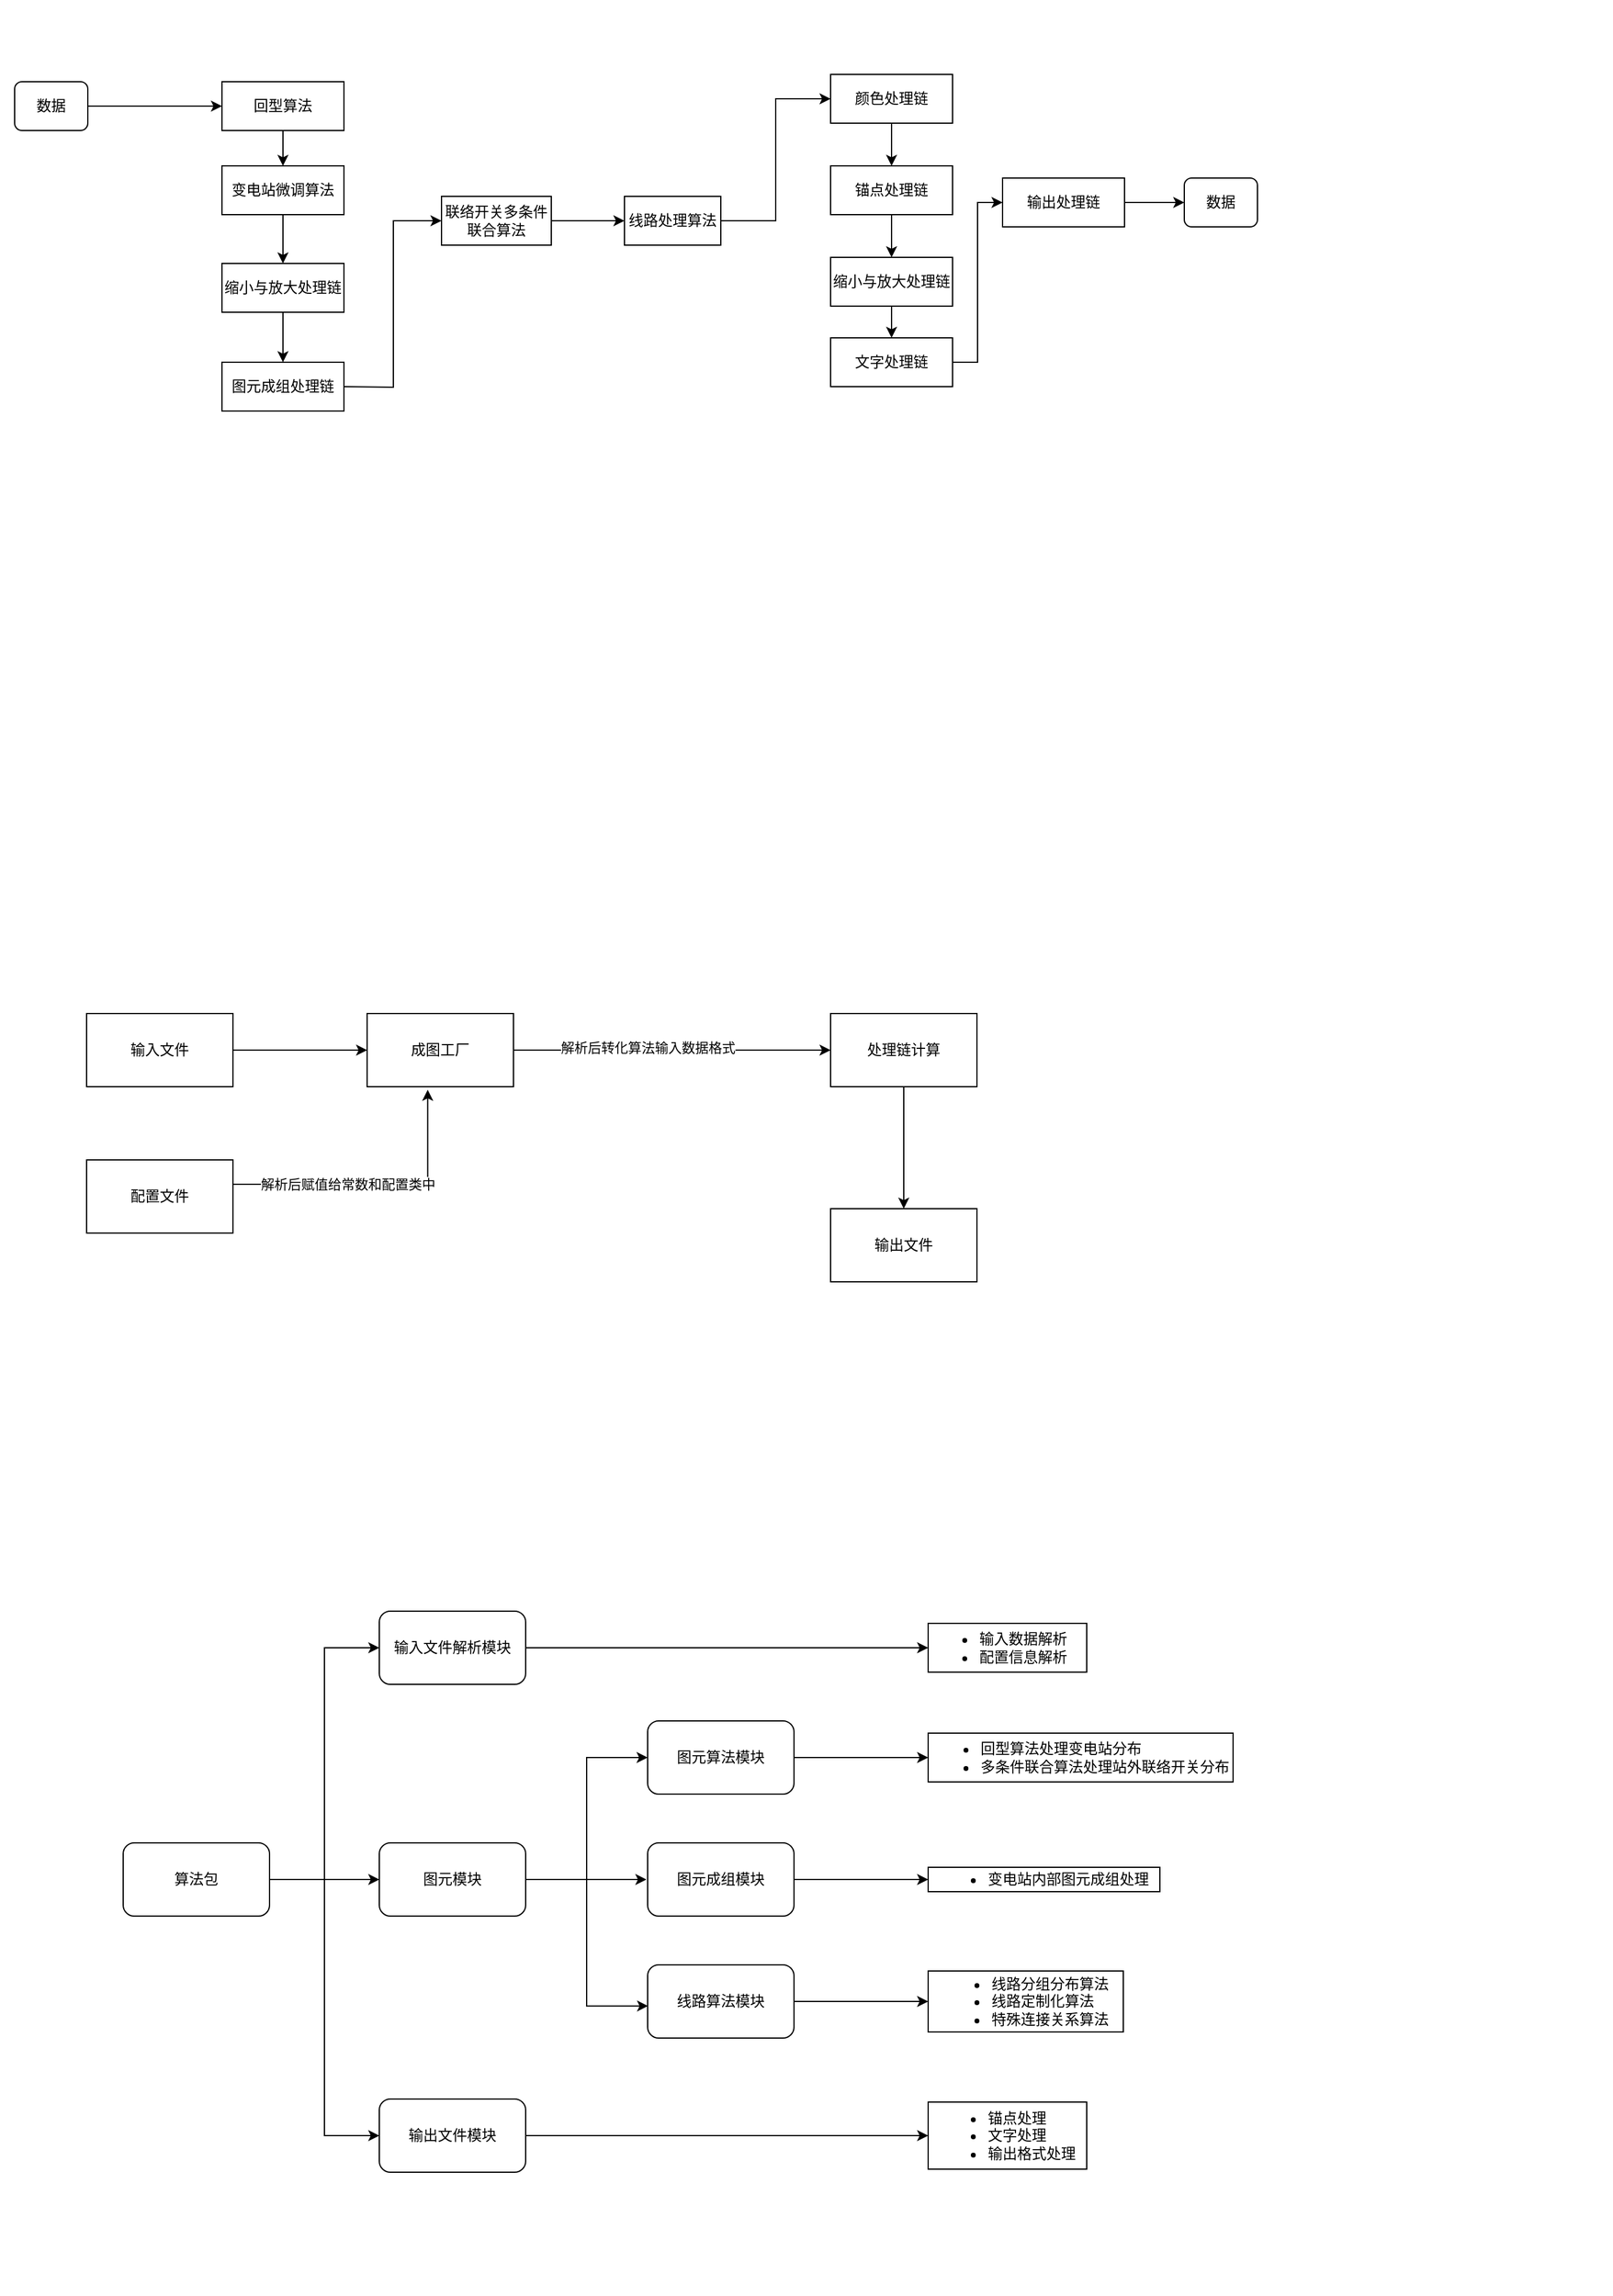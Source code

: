 <mxfile version="21.5.2" type="github">
  <diagram id="prtHgNgQTEPvFCAcTncT" name="Page-1">
    <mxGraphModel dx="1315" dy="1849" grid="1" gridSize="10" guides="1" tooltips="1" connect="1" arrows="1" fold="1" page="1" pageScale="1" pageWidth="827" pageHeight="1169" math="0" shadow="0">
      <root>
        <mxCell id="0" />
        <mxCell id="1" parent="0" />
        <mxCell id="dNxyNK7c78bLwvsdeMH5-11" value="&lt;font style=&quot;vertical-align: inherit;&quot;&gt;&lt;font style=&quot;vertical-align: inherit;&quot;&gt;&lt;font style=&quot;vertical-align: inherit;&quot;&gt;&lt;font color=&quot;#ffffff&quot; style=&quot;vertical-align: inherit;&quot;&gt;算法包流程图&lt;/font&gt;&lt;/font&gt;&lt;/font&gt;&lt;/font&gt;" style="swimlane;html=1;startSize=20;horizontal=1;containerType=tree;glass=0;strokeColor=#FFFFFF;" parent="1" vertex="1">
          <mxGeometry x="240" y="-140" width="790" height="370" as="geometry" />
        </mxCell>
        <mxCell id="Hgh8s4Pm92tYtfzgSs3c-5" style="edgeStyle=orthogonalEdgeStyle;rounded=0;orthogonalLoop=1;jettySize=auto;html=1;exitX=1;exitY=0.5;exitDx=0;exitDy=0;" parent="dNxyNK7c78bLwvsdeMH5-11" source="Hgh8s4Pm92tYtfzgSs3c-1" target="Hgh8s4Pm92tYtfzgSs3c-3" edge="1">
          <mxGeometry relative="1" as="geometry" />
        </mxCell>
        <mxCell id="Hgh8s4Pm92tYtfzgSs3c-1" value="&lt;font style=&quot;vertical-align: inherit;&quot;&gt;&lt;font style=&quot;vertical-align: inherit;&quot;&gt;输入文件&lt;/font&gt;&lt;/font&gt;" style="rounded=0;whiteSpace=wrap;html=1;" parent="dNxyNK7c78bLwvsdeMH5-11" vertex="1">
          <mxGeometry x="30" y="70" width="120" height="60" as="geometry" />
        </mxCell>
        <mxCell id="Hgh8s4Pm92tYtfzgSs3c-4" style="edgeStyle=orthogonalEdgeStyle;rounded=0;orthogonalLoop=1;jettySize=auto;html=1;exitX=1;exitY=0.5;exitDx=0;exitDy=0;entryX=0.414;entryY=1.042;entryDx=0;entryDy=0;entryPerimeter=0;" parent="dNxyNK7c78bLwvsdeMH5-11" source="Hgh8s4Pm92tYtfzgSs3c-2" target="Hgh8s4Pm92tYtfzgSs3c-3" edge="1">
          <mxGeometry relative="1" as="geometry">
            <Array as="points">
              <mxPoint x="210" y="210" />
              <mxPoint x="320" y="210" />
            </Array>
          </mxGeometry>
        </mxCell>
        <mxCell id="Hgh8s4Pm92tYtfzgSs3c-6" value="&lt;font style=&quot;vertical-align: inherit;&quot;&gt;&lt;font style=&quot;vertical-align: inherit;&quot;&gt;&lt;font style=&quot;vertical-align: inherit;&quot;&gt;&lt;font style=&quot;vertical-align: inherit;&quot;&gt;&lt;font style=&quot;vertical-align: inherit;&quot;&gt;&lt;font style=&quot;vertical-align: inherit;&quot;&gt;解析后赋值给常数和配置类中&lt;/font&gt;&lt;/font&gt;&lt;/font&gt;&lt;/font&gt;&lt;/font&gt;&lt;/font&gt;" style="edgeLabel;html=1;align=center;verticalAlign=middle;resizable=0;points=[];" parent="Hgh8s4Pm92tYtfzgSs3c-4" vertex="1" connectable="0">
          <mxGeometry x="-0.42" y="2" relative="1" as="geometry">
            <mxPoint x="32" y="2" as="offset" />
          </mxGeometry>
        </mxCell>
        <mxCell id="Hgh8s4Pm92tYtfzgSs3c-2" value="&lt;font style=&quot;vertical-align: inherit;&quot;&gt;&lt;font style=&quot;vertical-align: inherit;&quot;&gt;配置文件&lt;/font&gt;&lt;/font&gt;" style="rounded=0;whiteSpace=wrap;html=1;" parent="dNxyNK7c78bLwvsdeMH5-11" vertex="1">
          <mxGeometry x="30" y="190" width="120" height="60" as="geometry" />
        </mxCell>
        <mxCell id="Hgh8s4Pm92tYtfzgSs3c-8" style="edgeStyle=orthogonalEdgeStyle;rounded=0;orthogonalLoop=1;jettySize=auto;html=1;entryX=0;entryY=0.5;entryDx=0;entryDy=0;" parent="dNxyNK7c78bLwvsdeMH5-11" source="Hgh8s4Pm92tYtfzgSs3c-3" target="Hgh8s4Pm92tYtfzgSs3c-7" edge="1">
          <mxGeometry relative="1" as="geometry" />
        </mxCell>
        <mxCell id="Hgh8s4Pm92tYtfzgSs3c-23" value="&lt;font style=&quot;vertical-align: inherit;&quot;&gt;&lt;font style=&quot;vertical-align: inherit;&quot;&gt;&lt;font style=&quot;vertical-align: inherit;&quot;&gt;&lt;font style=&quot;vertical-align: inherit;&quot;&gt;解析后转化算法输入数据格式&lt;/font&gt;&lt;/font&gt;&lt;/font&gt;&lt;/font&gt;" style="edgeLabel;html=1;align=center;verticalAlign=middle;resizable=0;points=[];" parent="Hgh8s4Pm92tYtfzgSs3c-8" vertex="1" connectable="0">
          <mxGeometry x="-0.152" y="2" relative="1" as="geometry">
            <mxPoint as="offset" />
          </mxGeometry>
        </mxCell>
        <mxCell id="Hgh8s4Pm92tYtfzgSs3c-3" value="&lt;font style=&quot;vertical-align: inherit;&quot;&gt;&lt;font style=&quot;vertical-align: inherit;&quot;&gt;成图工厂&lt;/font&gt;&lt;/font&gt;" style="rounded=0;whiteSpace=wrap;html=1;" parent="dNxyNK7c78bLwvsdeMH5-11" vertex="1">
          <mxGeometry x="260" y="70" width="120" height="60" as="geometry" />
        </mxCell>
        <mxCell id="Hgh8s4Pm92tYtfzgSs3c-24" style="edgeStyle=orthogonalEdgeStyle;rounded=0;orthogonalLoop=1;jettySize=auto;html=1;exitX=0.5;exitY=1;exitDx=0;exitDy=0;" parent="dNxyNK7c78bLwvsdeMH5-11" source="Hgh8s4Pm92tYtfzgSs3c-7" target="Hgh8s4Pm92tYtfzgSs3c-10" edge="1">
          <mxGeometry relative="1" as="geometry" />
        </mxCell>
        <mxCell id="Hgh8s4Pm92tYtfzgSs3c-7" value="&lt;font style=&quot;vertical-align: inherit;&quot;&gt;&lt;font style=&quot;vertical-align: inherit;&quot;&gt;处理链计算&lt;/font&gt;&lt;/font&gt;" style="rounded=0;whiteSpace=wrap;html=1;" parent="dNxyNK7c78bLwvsdeMH5-11" vertex="1">
          <mxGeometry x="640" y="70" width="120" height="60" as="geometry" />
        </mxCell>
        <mxCell id="Hgh8s4Pm92tYtfzgSs3c-10" value="&lt;font style=&quot;vertical-align: inherit;&quot;&gt;&lt;font style=&quot;vertical-align: inherit;&quot;&gt;&lt;font style=&quot;vertical-align: inherit;&quot;&gt;&lt;font style=&quot;vertical-align: inherit;&quot;&gt;输出文件&lt;/font&gt;&lt;/font&gt;&lt;br&gt;&lt;/font&gt;&lt;/font&gt;" style="rounded=0;whiteSpace=wrap;html=1;" parent="dNxyNK7c78bLwvsdeMH5-11" vertex="1">
          <mxGeometry x="640" y="230" width="120" height="60" as="geometry" />
        </mxCell>
        <mxCell id="Hgh8s4Pm92tYtfzgSs3c-12" value="&lt;font style=&quot;vertical-align: inherit;&quot;&gt;&lt;font style=&quot;vertical-align: inherit;&quot;&gt;&lt;font style=&quot;vertical-align: inherit;&quot;&gt;&lt;font style=&quot;vertical-align: inherit;&quot;&gt;&lt;font style=&quot;vertical-align: inherit;&quot;&gt;&lt;font style=&quot;vertical-align: inherit;&quot;&gt;&lt;font style=&quot;vertical-align: inherit;&quot;&gt;&lt;font style=&quot;vertical-align: inherit;&quot;&gt;&lt;font style=&quot;vertical-align: inherit;&quot;&gt;&lt;font color=&quot;#ffffff&quot; style=&quot;vertical-align: inherit;&quot;&gt;具体处理链与算法流程图&lt;/font&gt;&lt;/font&gt;&lt;/font&gt;&lt;/font&gt;&lt;/font&gt;&lt;/font&gt;&lt;/font&gt;&lt;/font&gt;&lt;/font&gt;&lt;/font&gt;" style="swimlane;html=1;startSize=20;horizontal=1;containerType=tree;glass=0;strokeColor=#FFFFFF;shadow=0;opacity=0;fillColor=none;" parent="1" vertex="1">
          <mxGeometry x="200" y="-900" width="1040" height="420" as="geometry" />
        </mxCell>
        <mxCell id="Hgh8s4Pm92tYtfzgSs3c-28" style="edgeStyle=orthogonalEdgeStyle;rounded=0;orthogonalLoop=1;jettySize=auto;html=1;exitX=1;exitY=0.5;exitDx=0;exitDy=0;entryX=0;entryY=0.5;entryDx=0;entryDy=0;" parent="Hgh8s4Pm92tYtfzgSs3c-12" source="Hgh8s4Pm92tYtfzgSs3c-26" target="Hgh8s4Pm92tYtfzgSs3c-27" edge="1">
          <mxGeometry relative="1" as="geometry" />
        </mxCell>
        <mxCell id="Hgh8s4Pm92tYtfzgSs3c-26" value="&lt;font style=&quot;vertical-align: inherit;&quot;&gt;&lt;font style=&quot;vertical-align: inherit;&quot;&gt;数据&lt;/font&gt;&lt;/font&gt;" style="rounded=1;whiteSpace=wrap;html=1;glass=0;" parent="Hgh8s4Pm92tYtfzgSs3c-12" vertex="1">
          <mxGeometry x="11" y="66" width="60" height="40" as="geometry" />
        </mxCell>
        <mxCell id="Hgh8s4Pm92tYtfzgSs3c-55" style="edgeStyle=orthogonalEdgeStyle;rounded=0;orthogonalLoop=1;jettySize=auto;html=1;exitX=0.5;exitY=1;exitDx=0;exitDy=0;entryX=0.5;entryY=0;entryDx=0;entryDy=0;" parent="Hgh8s4Pm92tYtfzgSs3c-12" source="Hgh8s4Pm92tYtfzgSs3c-27" target="Hgh8s4Pm92tYtfzgSs3c-53" edge="1">
          <mxGeometry relative="1" as="geometry" />
        </mxCell>
        <mxCell id="Hgh8s4Pm92tYtfzgSs3c-27" value="&lt;font style=&quot;vertical-align: inherit;&quot;&gt;&lt;font style=&quot;vertical-align: inherit;&quot;&gt;回型算法&lt;/font&gt;&lt;/font&gt;" style="rounded=0;whiteSpace=wrap;html=1;" parent="Hgh8s4Pm92tYtfzgSs3c-12" vertex="1">
          <mxGeometry x="181" y="66" width="100" height="40" as="geometry" />
        </mxCell>
        <mxCell id="Hgh8s4Pm92tYtfzgSs3c-56" style="edgeStyle=orthogonalEdgeStyle;rounded=0;orthogonalLoop=1;jettySize=auto;html=1;exitX=0.5;exitY=1;exitDx=0;exitDy=0;entryX=0.5;entryY=0;entryDx=0;entryDy=0;" parent="Hgh8s4Pm92tYtfzgSs3c-12" source="Hgh8s4Pm92tYtfzgSs3c-53" target="Hgh8s4Pm92tYtfzgSs3c-52" edge="1">
          <mxGeometry relative="1" as="geometry" />
        </mxCell>
        <mxCell id="Hgh8s4Pm92tYtfzgSs3c-53" value="&lt;font style=&quot;vertical-align: inherit;&quot;&gt;&lt;font style=&quot;vertical-align: inherit;&quot;&gt;变电站微调算法&lt;/font&gt;&lt;/font&gt;" style="rounded=0;whiteSpace=wrap;html=1;" parent="Hgh8s4Pm92tYtfzgSs3c-12" vertex="1">
          <mxGeometry x="181" y="135" width="100" height="40" as="geometry" />
        </mxCell>
        <mxCell id="Hgh8s4Pm92tYtfzgSs3c-60" style="edgeStyle=orthogonalEdgeStyle;rounded=0;orthogonalLoop=1;jettySize=auto;html=1;exitX=0.5;exitY=1;exitDx=0;exitDy=0;entryX=0.5;entryY=0;entryDx=0;entryDy=0;" parent="Hgh8s4Pm92tYtfzgSs3c-12" source="Hgh8s4Pm92tYtfzgSs3c-52" edge="1">
          <mxGeometry relative="1" as="geometry">
            <mxPoint x="231" y="296" as="targetPoint" />
          </mxGeometry>
        </mxCell>
        <mxCell id="Hgh8s4Pm92tYtfzgSs3c-52" value="&lt;font style=&quot;vertical-align: inherit;&quot;&gt;&lt;font style=&quot;vertical-align: inherit;&quot;&gt;缩小与放大处理链&lt;/font&gt;&lt;/font&gt;" style="rounded=0;whiteSpace=wrap;html=1;" parent="Hgh8s4Pm92tYtfzgSs3c-12" vertex="1">
          <mxGeometry x="181" y="215" width="100" height="40" as="geometry" />
        </mxCell>
        <mxCell id="Hgh8s4Pm92tYtfzgSs3c-61" style="edgeStyle=orthogonalEdgeStyle;rounded=0;orthogonalLoop=1;jettySize=auto;html=1;exitX=1;exitY=0.5;exitDx=0;exitDy=0;entryX=0;entryY=0.5;entryDx=0;entryDy=0;" parent="Hgh8s4Pm92tYtfzgSs3c-12" target="Hgh8s4Pm92tYtfzgSs3c-50" edge="1">
          <mxGeometry relative="1" as="geometry">
            <mxPoint x="281" y="316" as="sourcePoint" />
          </mxGeometry>
        </mxCell>
        <mxCell id="Hgh8s4Pm92tYtfzgSs3c-51" value="&lt;font style=&quot;vertical-align: inherit;&quot;&gt;&lt;font style=&quot;vertical-align: inherit;&quot;&gt;&lt;font style=&quot;vertical-align: inherit;&quot;&gt;&lt;font style=&quot;vertical-align: inherit;&quot;&gt;&lt;font style=&quot;vertical-align: inherit;&quot;&gt;&lt;font style=&quot;vertical-align: inherit;&quot;&gt;图元成组处理链&lt;/font&gt;&lt;/font&gt;&lt;/font&gt;&lt;/font&gt;&lt;/font&gt;&lt;/font&gt;" style="rounded=0;whiteSpace=wrap;html=1;" parent="Hgh8s4Pm92tYtfzgSs3c-12" vertex="1">
          <mxGeometry x="181" y="296" width="100" height="40" as="geometry" />
        </mxCell>
        <mxCell id="Hgh8s4Pm92tYtfzgSs3c-64" style="edgeStyle=orthogonalEdgeStyle;rounded=0;orthogonalLoop=1;jettySize=auto;html=1;exitX=1;exitY=0.5;exitDx=0;exitDy=0;entryX=0;entryY=0.5;entryDx=0;entryDy=0;" parent="Hgh8s4Pm92tYtfzgSs3c-12" source="Hgh8s4Pm92tYtfzgSs3c-50" target="Hgh8s4Pm92tYtfzgSs3c-49" edge="1">
          <mxGeometry relative="1" as="geometry" />
        </mxCell>
        <mxCell id="Hgh8s4Pm92tYtfzgSs3c-50" value="&lt;font style=&quot;vertical-align: inherit;&quot;&gt;&lt;font style=&quot;vertical-align: inherit;&quot;&gt;联络开关多条件联合算法&lt;/font&gt;&lt;/font&gt;" style="rounded=0;whiteSpace=wrap;html=1;" parent="Hgh8s4Pm92tYtfzgSs3c-12" vertex="1">
          <mxGeometry x="361" y="160" width="90" height="40" as="geometry" />
        </mxCell>
        <mxCell id="ZSyik6YdCMF_aCM4GR09-1" style="edgeStyle=orthogonalEdgeStyle;rounded=0;orthogonalLoop=1;jettySize=auto;html=1;exitX=1;exitY=0.5;exitDx=0;exitDy=0;entryX=0;entryY=0.5;entryDx=0;entryDy=0;" edge="1" parent="Hgh8s4Pm92tYtfzgSs3c-12" source="Hgh8s4Pm92tYtfzgSs3c-49" target="Hgh8s4Pm92tYtfzgSs3c-58">
          <mxGeometry relative="1" as="geometry" />
        </mxCell>
        <mxCell id="Hgh8s4Pm92tYtfzgSs3c-49" value="&lt;font style=&quot;vertical-align: inherit;&quot;&gt;&lt;font style=&quot;vertical-align: inherit;&quot;&gt;线路处理算法&lt;/font&gt;&lt;/font&gt;" style="rounded=0;whiteSpace=wrap;html=1;" parent="Hgh8s4Pm92tYtfzgSs3c-12" vertex="1">
          <mxGeometry x="511" y="160" width="79" height="40" as="geometry" />
        </mxCell>
        <mxCell id="ZSyik6YdCMF_aCM4GR09-3" style="edgeStyle=orthogonalEdgeStyle;rounded=0;orthogonalLoop=1;jettySize=auto;html=1;exitX=1;exitY=0.5;exitDx=0;exitDy=0;entryX=0;entryY=0.5;entryDx=0;entryDy=0;" edge="1" parent="Hgh8s4Pm92tYtfzgSs3c-12" source="Hgh8s4Pm92tYtfzgSs3c-48" target="Hgh8s4Pm92tYtfzgSs3c-70">
          <mxGeometry relative="1" as="geometry" />
        </mxCell>
        <mxCell id="Hgh8s4Pm92tYtfzgSs3c-48" value="&lt;font style=&quot;vertical-align: inherit;&quot;&gt;&lt;font style=&quot;vertical-align: inherit;&quot;&gt;输出处理链&lt;/font&gt;&lt;/font&gt;" style="rounded=0;whiteSpace=wrap;html=1;" parent="Hgh8s4Pm92tYtfzgSs3c-12" vertex="1">
          <mxGeometry x="821" y="145" width="100" height="40" as="geometry" />
        </mxCell>
        <mxCell id="Hgh8s4Pm92tYtfzgSs3c-69" style="edgeStyle=orthogonalEdgeStyle;rounded=0;orthogonalLoop=1;jettySize=auto;html=1;exitX=1;exitY=0.5;exitDx=0;exitDy=0;entryX=0;entryY=0.5;entryDx=0;entryDy=0;" parent="Hgh8s4Pm92tYtfzgSs3c-12" source="Hgh8s4Pm92tYtfzgSs3c-47" target="Hgh8s4Pm92tYtfzgSs3c-48" edge="1">
          <mxGeometry relative="1" as="geometry" />
        </mxCell>
        <mxCell id="Hgh8s4Pm92tYtfzgSs3c-47" value="&lt;font style=&quot;vertical-align: inherit;&quot;&gt;&lt;font style=&quot;vertical-align: inherit;&quot;&gt;文字处理链&lt;/font&gt;&lt;/font&gt;" style="rounded=0;whiteSpace=wrap;html=1;" parent="Hgh8s4Pm92tYtfzgSs3c-12" vertex="1">
          <mxGeometry x="680" y="276" width="100" height="40" as="geometry" />
        </mxCell>
        <mxCell id="Hgh8s4Pm92tYtfzgSs3c-67" style="edgeStyle=orthogonalEdgeStyle;rounded=0;orthogonalLoop=1;jettySize=auto;html=1;exitX=0.5;exitY=1;exitDx=0;exitDy=0;entryX=0.5;entryY=0;entryDx=0;entryDy=0;" parent="Hgh8s4Pm92tYtfzgSs3c-12" source="Hgh8s4Pm92tYtfzgSs3c-46" target="Hgh8s4Pm92tYtfzgSs3c-57" edge="1">
          <mxGeometry relative="1" as="geometry" />
        </mxCell>
        <mxCell id="Hgh8s4Pm92tYtfzgSs3c-46" value="&lt;font style=&quot;vertical-align: inherit;&quot;&gt;&lt;font style=&quot;vertical-align: inherit;&quot;&gt;锚点处理链&lt;/font&gt;&lt;/font&gt;" style="rounded=0;whiteSpace=wrap;html=1;" parent="Hgh8s4Pm92tYtfzgSs3c-12" vertex="1">
          <mxGeometry x="680" y="135" width="100" height="40" as="geometry" />
        </mxCell>
        <mxCell id="Hgh8s4Pm92tYtfzgSs3c-68" style="edgeStyle=orthogonalEdgeStyle;rounded=0;orthogonalLoop=1;jettySize=auto;html=1;exitX=0.5;exitY=1;exitDx=0;exitDy=0;entryX=0.5;entryY=0;entryDx=0;entryDy=0;" parent="Hgh8s4Pm92tYtfzgSs3c-12" source="Hgh8s4Pm92tYtfzgSs3c-57" target="Hgh8s4Pm92tYtfzgSs3c-47" edge="1">
          <mxGeometry relative="1" as="geometry" />
        </mxCell>
        <mxCell id="Hgh8s4Pm92tYtfzgSs3c-57" value="&lt;font style=&quot;vertical-align: inherit;&quot;&gt;&lt;font style=&quot;vertical-align: inherit;&quot;&gt;缩小与放大处理链&lt;/font&gt;&lt;/font&gt;" style="rounded=0;whiteSpace=wrap;html=1;" parent="Hgh8s4Pm92tYtfzgSs3c-12" vertex="1">
          <mxGeometry x="680" y="210" width="100" height="40" as="geometry" />
        </mxCell>
        <mxCell id="Hgh8s4Pm92tYtfzgSs3c-66" style="edgeStyle=orthogonalEdgeStyle;rounded=0;orthogonalLoop=1;jettySize=auto;html=1;entryX=0.5;entryY=0;entryDx=0;entryDy=0;" parent="Hgh8s4Pm92tYtfzgSs3c-12" target="Hgh8s4Pm92tYtfzgSs3c-46" edge="1">
          <mxGeometry relative="1" as="geometry">
            <mxPoint x="730" y="95" as="sourcePoint" />
            <Array as="points">
              <mxPoint x="730" y="110" />
              <mxPoint x="730" y="110" />
            </Array>
          </mxGeometry>
        </mxCell>
        <mxCell id="Hgh8s4Pm92tYtfzgSs3c-58" value="&lt;font style=&quot;vertical-align: inherit;&quot;&gt;&lt;font style=&quot;vertical-align: inherit;&quot;&gt;&lt;font style=&quot;vertical-align: inherit;&quot;&gt;&lt;font style=&quot;vertical-align: inherit;&quot;&gt;颜色处理链&lt;/font&gt;&lt;/font&gt;&lt;/font&gt;&lt;/font&gt;" style="rounded=0;whiteSpace=wrap;html=1;" parent="Hgh8s4Pm92tYtfzgSs3c-12" vertex="1">
          <mxGeometry x="680" y="60" width="100" height="40" as="geometry" />
        </mxCell>
        <mxCell id="Hgh8s4Pm92tYtfzgSs3c-70" value="&lt;font style=&quot;vertical-align: inherit;&quot;&gt;&lt;font style=&quot;vertical-align: inherit;&quot;&gt;数据&lt;/font&gt;&lt;/font&gt;" style="rounded=1;whiteSpace=wrap;html=1;" parent="Hgh8s4Pm92tYtfzgSs3c-12" vertex="1">
          <mxGeometry x="970" y="145" width="60" height="40" as="geometry" />
        </mxCell>
        <mxCell id="Hgh8s4Pm92tYtfzgSs3c-75" value="&lt;font style=&quot;vertical-align: inherit;&quot;&gt;&lt;font style=&quot;vertical-align: inherit;&quot;&gt;&lt;font style=&quot;vertical-align: inherit;&quot;&gt;&lt;font color=&quot;#ffffff&quot; style=&quot;vertical-align: inherit;&quot;&gt;算法包模块分布&lt;/font&gt;&lt;/font&gt;&lt;/font&gt;&lt;/font&gt;" style="swimlane;html=1;startSize=20;horizontal=1;containerType=tree;glass=0;strokeColor=#FFFFFF;fillColor=none;opacity=0;" parent="1" vertex="1">
          <mxGeometry x="270" y="370" width="1250" height="610" as="geometry" />
        </mxCell>
        <mxCell id="Hgh8s4Pm92tYtfzgSs3c-102" style="edgeStyle=orthogonalEdgeStyle;rounded=0;orthogonalLoop=1;jettySize=auto;html=1;exitX=1;exitY=0.5;exitDx=0;exitDy=0;entryX=0;entryY=0.5;entryDx=0;entryDy=0;" parent="Hgh8s4Pm92tYtfzgSs3c-75" source="Hgh8s4Pm92tYtfzgSs3c-87" target="Hgh8s4Pm92tYtfzgSs3c-88" edge="1">
          <mxGeometry relative="1" as="geometry" />
        </mxCell>
        <mxCell id="Hgh8s4Pm92tYtfzgSs3c-103" style="edgeStyle=orthogonalEdgeStyle;rounded=0;orthogonalLoop=1;jettySize=auto;html=1;exitX=1;exitY=0.5;exitDx=0;exitDy=0;entryX=0;entryY=0.5;entryDx=0;entryDy=0;" parent="Hgh8s4Pm92tYtfzgSs3c-75" source="Hgh8s4Pm92tYtfzgSs3c-87" target="Hgh8s4Pm92tYtfzgSs3c-90" edge="1">
          <mxGeometry relative="1" as="geometry" />
        </mxCell>
        <mxCell id="Hgh8s4Pm92tYtfzgSs3c-104" style="edgeStyle=orthogonalEdgeStyle;rounded=0;orthogonalLoop=1;jettySize=auto;html=1;entryX=0;entryY=0.5;entryDx=0;entryDy=0;" parent="Hgh8s4Pm92tYtfzgSs3c-75" source="Hgh8s4Pm92tYtfzgSs3c-87" target="Hgh8s4Pm92tYtfzgSs3c-91" edge="1">
          <mxGeometry relative="1" as="geometry" />
        </mxCell>
        <mxCell id="Hgh8s4Pm92tYtfzgSs3c-87" value="算法包" style="rounded=1;whiteSpace=wrap;html=1;" parent="Hgh8s4Pm92tYtfzgSs3c-75" vertex="1">
          <mxGeometry x="30" y="240" width="120" height="60" as="geometry" />
        </mxCell>
        <mxCell id="Hgh8s4Pm92tYtfzgSs3c-105" style="edgeStyle=orthogonalEdgeStyle;rounded=0;orthogonalLoop=1;jettySize=auto;html=1;exitX=1;exitY=0.5;exitDx=0;exitDy=0;entryX=0;entryY=0.5;entryDx=0;entryDy=0;" parent="Hgh8s4Pm92tYtfzgSs3c-75" source="Hgh8s4Pm92tYtfzgSs3c-88" target="Hgh8s4Pm92tYtfzgSs3c-100" edge="1">
          <mxGeometry relative="1" as="geometry" />
        </mxCell>
        <mxCell id="Hgh8s4Pm92tYtfzgSs3c-88" value="输入文件解析模块" style="rounded=1;whiteSpace=wrap;html=1;" parent="Hgh8s4Pm92tYtfzgSs3c-75" vertex="1">
          <mxGeometry x="240" y="50" width="120" height="60" as="geometry" />
        </mxCell>
        <mxCell id="Hgh8s4Pm92tYtfzgSs3c-113" style="edgeStyle=orthogonalEdgeStyle;rounded=0;orthogonalLoop=1;jettySize=auto;html=1;exitX=1;exitY=0.5;exitDx=0;exitDy=0;entryX=0;entryY=0.5;entryDx=0;entryDy=0;" parent="Hgh8s4Pm92tYtfzgSs3c-75" source="Hgh8s4Pm92tYtfzgSs3c-89" target="Hgh8s4Pm92tYtfzgSs3c-98" edge="1">
          <mxGeometry relative="1" as="geometry" />
        </mxCell>
        <mxCell id="Hgh8s4Pm92tYtfzgSs3c-89" value="图元成组模块" style="rounded=1;whiteSpace=wrap;html=1;" parent="Hgh8s4Pm92tYtfzgSs3c-75" vertex="1">
          <mxGeometry x="460" y="240" width="120" height="60" as="geometry" />
        </mxCell>
        <mxCell id="Hgh8s4Pm92tYtfzgSs3c-106" style="edgeStyle=orthogonalEdgeStyle;rounded=0;orthogonalLoop=1;jettySize=auto;html=1;exitX=1;exitY=0.5;exitDx=0;exitDy=0;entryX=0;entryY=0.5;entryDx=0;entryDy=0;" parent="Hgh8s4Pm92tYtfzgSs3c-75" source="Hgh8s4Pm92tYtfzgSs3c-90" target="Hgh8s4Pm92tYtfzgSs3c-93" edge="1">
          <mxGeometry relative="1" as="geometry" />
        </mxCell>
        <mxCell id="Hgh8s4Pm92tYtfzgSs3c-108" style="edgeStyle=orthogonalEdgeStyle;rounded=0;orthogonalLoop=1;jettySize=auto;html=1;exitX=1;exitY=0.5;exitDx=0;exitDy=0;" parent="Hgh8s4Pm92tYtfzgSs3c-75" source="Hgh8s4Pm92tYtfzgSs3c-90" edge="1">
          <mxGeometry relative="1" as="geometry">
            <mxPoint x="459" y="270" as="targetPoint" />
          </mxGeometry>
        </mxCell>
        <mxCell id="Hgh8s4Pm92tYtfzgSs3c-109" style="edgeStyle=orthogonalEdgeStyle;rounded=0;orthogonalLoop=1;jettySize=auto;html=1;exitX=1;exitY=0.5;exitDx=0;exitDy=0;entryX=0.003;entryY=0.562;entryDx=0;entryDy=0;entryPerimeter=0;" parent="Hgh8s4Pm92tYtfzgSs3c-75" source="Hgh8s4Pm92tYtfzgSs3c-90" target="Hgh8s4Pm92tYtfzgSs3c-92" edge="1">
          <mxGeometry relative="1" as="geometry" />
        </mxCell>
        <mxCell id="Hgh8s4Pm92tYtfzgSs3c-90" value="图元模块" style="rounded=1;whiteSpace=wrap;html=1;" parent="Hgh8s4Pm92tYtfzgSs3c-75" vertex="1">
          <mxGeometry x="240" y="240" width="120" height="60" as="geometry" />
        </mxCell>
        <mxCell id="Hgh8s4Pm92tYtfzgSs3c-110" style="edgeStyle=orthogonalEdgeStyle;rounded=0;orthogonalLoop=1;jettySize=auto;html=1;entryX=0;entryY=0.5;entryDx=0;entryDy=0;" parent="Hgh8s4Pm92tYtfzgSs3c-75" source="Hgh8s4Pm92tYtfzgSs3c-91" target="Hgh8s4Pm92tYtfzgSs3c-101" edge="1">
          <mxGeometry relative="1" as="geometry" />
        </mxCell>
        <mxCell id="Hgh8s4Pm92tYtfzgSs3c-91" value="输出文件模块" style="rounded=1;whiteSpace=wrap;html=1;" parent="Hgh8s4Pm92tYtfzgSs3c-75" vertex="1">
          <mxGeometry x="240" y="450" width="120" height="60" as="geometry" />
        </mxCell>
        <mxCell id="Hgh8s4Pm92tYtfzgSs3c-111" style="edgeStyle=orthogonalEdgeStyle;rounded=0;orthogonalLoop=1;jettySize=auto;html=1;exitX=1;exitY=0.5;exitDx=0;exitDy=0;entryX=0;entryY=0.5;entryDx=0;entryDy=0;" parent="Hgh8s4Pm92tYtfzgSs3c-75" source="Hgh8s4Pm92tYtfzgSs3c-93" target="Hgh8s4Pm92tYtfzgSs3c-96" edge="1">
          <mxGeometry relative="1" as="geometry" />
        </mxCell>
        <mxCell id="Hgh8s4Pm92tYtfzgSs3c-93" value="图元算法模块" style="rounded=1;whiteSpace=wrap;html=1;" parent="Hgh8s4Pm92tYtfzgSs3c-75" vertex="1">
          <mxGeometry x="460" y="140" width="120" height="60" as="geometry" />
        </mxCell>
        <mxCell id="Hgh8s4Pm92tYtfzgSs3c-114" style="edgeStyle=orthogonalEdgeStyle;rounded=0;orthogonalLoop=1;jettySize=auto;html=1;exitX=1;exitY=0.5;exitDx=0;exitDy=0;entryX=0;entryY=0.5;entryDx=0;entryDy=0;" parent="Hgh8s4Pm92tYtfzgSs3c-75" source="Hgh8s4Pm92tYtfzgSs3c-92" target="Hgh8s4Pm92tYtfzgSs3c-99" edge="1">
          <mxGeometry relative="1" as="geometry" />
        </mxCell>
        <mxCell id="Hgh8s4Pm92tYtfzgSs3c-92" value="线路算法模块" style="rounded=1;whiteSpace=wrap;html=1;" parent="Hgh8s4Pm92tYtfzgSs3c-75" vertex="1">
          <mxGeometry x="460" y="340" width="120" height="60" as="geometry" />
        </mxCell>
        <mxCell id="Hgh8s4Pm92tYtfzgSs3c-96" value="&lt;ul&gt;&lt;li style=&quot;text-align: left;&quot;&gt;回型算法处理变电站分布&lt;/li&gt;&lt;li&gt;多条件联合算法处理站外联络开关分布&lt;/li&gt;&lt;/ul&gt;" style="rounded=0;whiteSpace=wrap;html=1;" parent="Hgh8s4Pm92tYtfzgSs3c-75" vertex="1">
          <mxGeometry x="690" y="150" width="250" height="40" as="geometry" />
        </mxCell>
        <mxCell id="Hgh8s4Pm92tYtfzgSs3c-98" value="&lt;ul&gt;&lt;li style=&quot;text-align: left;&quot;&gt;变电站内部图元成组处理&lt;/li&gt;&lt;/ul&gt;" style="rounded=0;whiteSpace=wrap;html=1;" parent="Hgh8s4Pm92tYtfzgSs3c-75" vertex="1">
          <mxGeometry x="690" y="260" width="190" height="20" as="geometry" />
        </mxCell>
        <mxCell id="Hgh8s4Pm92tYtfzgSs3c-99" value="&lt;ul&gt;&lt;li style=&quot;text-align: left;&quot;&gt;线路分组分布算法&lt;/li&gt;&lt;li style=&quot;text-align: left;&quot;&gt;线路定制化算法&lt;/li&gt;&lt;li style=&quot;text-align: left;&quot;&gt;特殊连接关系算法&lt;/li&gt;&lt;/ul&gt;" style="rounded=0;whiteSpace=wrap;html=1;" parent="Hgh8s4Pm92tYtfzgSs3c-75" vertex="1">
          <mxGeometry x="690" y="345" width="160" height="50" as="geometry" />
        </mxCell>
        <mxCell id="Hgh8s4Pm92tYtfzgSs3c-100" value="&lt;ul&gt;&lt;li&gt;&lt;span style=&quot;background-color: initial;&quot;&gt;输入数据解析&lt;/span&gt;&lt;/li&gt;&lt;li&gt;&lt;span style=&quot;background-color: initial;&quot;&gt;配置信息解析&lt;/span&gt;&lt;/li&gt;&lt;/ul&gt;" style="rounded=0;whiteSpace=wrap;html=1;align=left;" parent="Hgh8s4Pm92tYtfzgSs3c-75" vertex="1">
          <mxGeometry x="690" y="60" width="130" height="40" as="geometry" />
        </mxCell>
        <mxCell id="Hgh8s4Pm92tYtfzgSs3c-101" value="&lt;ul&gt;&lt;li style=&quot;text-align: left;&quot;&gt;锚点处理&lt;/li&gt;&lt;li style=&quot;text-align: left;&quot;&gt;文字处理&lt;/li&gt;&lt;li style=&quot;text-align: left;&quot;&gt;输出格式处理&lt;/li&gt;&lt;/ul&gt;" style="rounded=0;whiteSpace=wrap;html=1;" parent="Hgh8s4Pm92tYtfzgSs3c-75" vertex="1">
          <mxGeometry x="690" y="452.5" width="130" height="55" as="geometry" />
        </mxCell>
      </root>
    </mxGraphModel>
  </diagram>
</mxfile>

